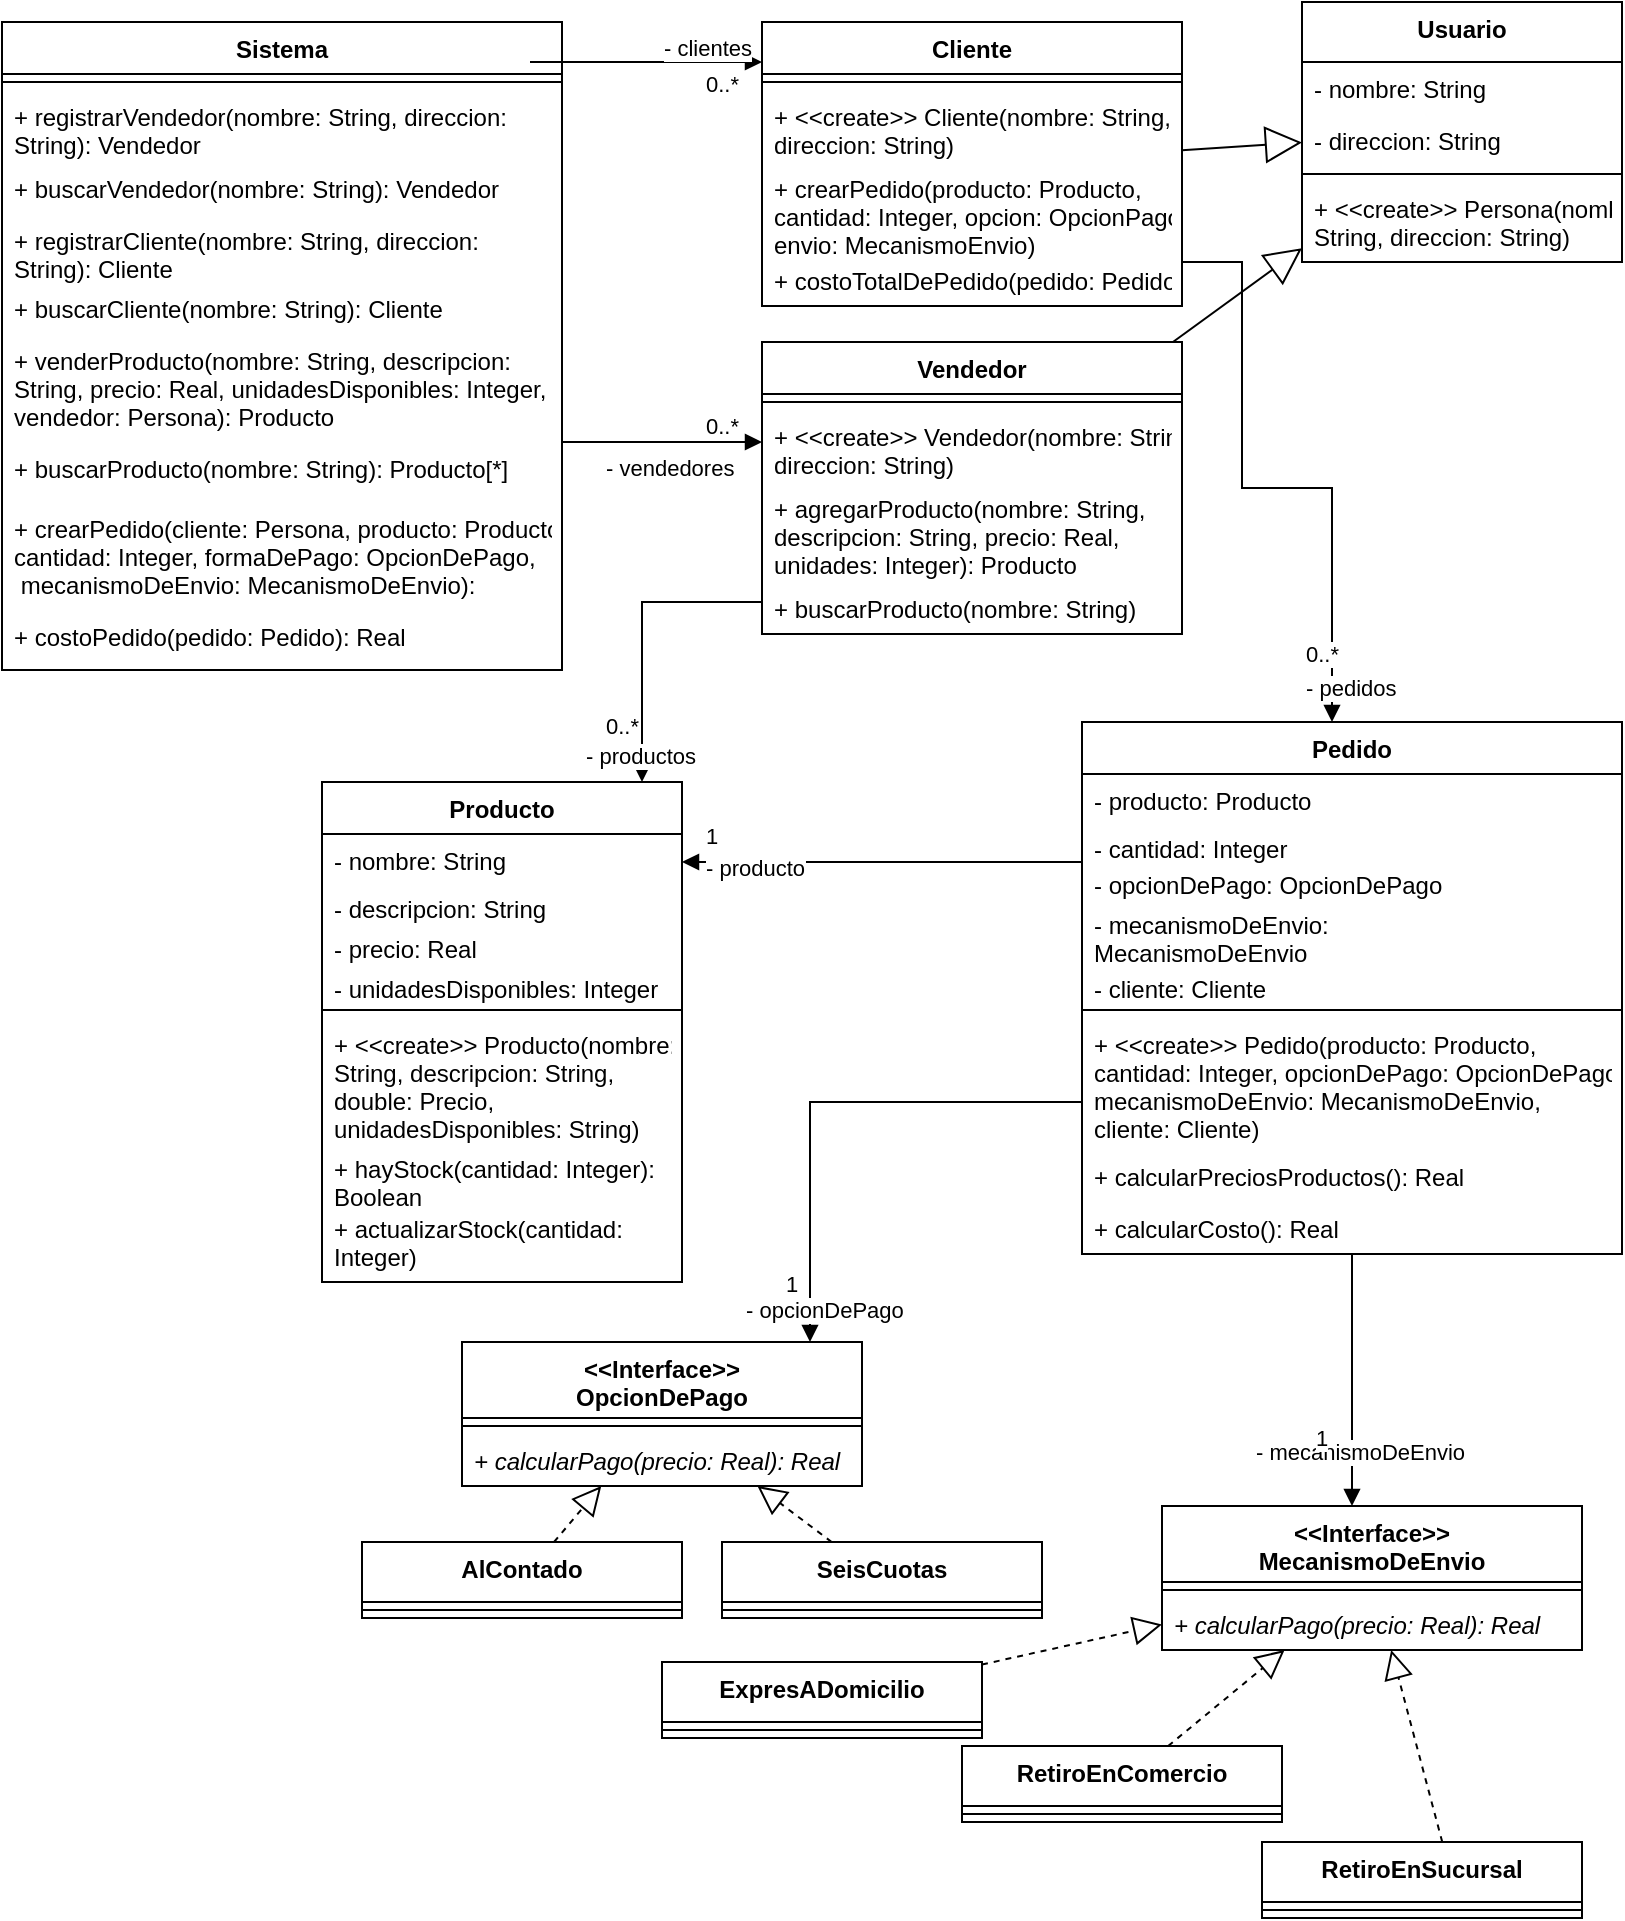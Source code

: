 <mxfile version="20.5.2"><diagram id="rovUUhZqyNxfby9aHjxq" name="Página-1"><mxGraphModel dx="737" dy="368" grid="1" gridSize="10" guides="1" tooltips="1" connect="1" arrows="1" fold="1" page="1" pageScale="1" pageWidth="827" pageHeight="1169" math="0" shadow="0"><root><mxCell id="0"/><mxCell id="1" parent="0"/><mxCell id="Bo5VjN37feJlCH2vYfD6-1" value="Sistema" style="swimlane;fontStyle=1;align=center;verticalAlign=top;childLayout=stackLayout;horizontal=1;startSize=26;horizontalStack=0;resizeParent=1;resizeParentMax=0;resizeLast=0;collapsible=1;marginBottom=0;" vertex="1" parent="1"><mxGeometry x="10" y="10" width="280" height="324" as="geometry"/></mxCell><mxCell id="Bo5VjN37feJlCH2vYfD6-3" value="" style="line;strokeWidth=1;fillColor=none;align=left;verticalAlign=middle;spacingTop=-1;spacingLeft=3;spacingRight=3;rotatable=0;labelPosition=right;points=[];portConstraint=eastwest;strokeColor=inherit;" vertex="1" parent="Bo5VjN37feJlCH2vYfD6-1"><mxGeometry y="26" width="280" height="8" as="geometry"/></mxCell><mxCell id="Bo5VjN37feJlCH2vYfD6-4" value="+ registrarVendedor(nombre: String, direccion: &#10;String): Vendedor" style="text;strokeColor=none;fillColor=none;align=left;verticalAlign=top;spacingLeft=4;spacingRight=4;overflow=hidden;rotatable=0;points=[[0,0.5],[1,0.5]];portConstraint=eastwest;" vertex="1" parent="Bo5VjN37feJlCH2vYfD6-1"><mxGeometry y="34" width="280" height="36" as="geometry"/></mxCell><mxCell id="Bo5VjN37feJlCH2vYfD6-5" value="+ buscarVendedor(nombre: String): Vendedor" style="text;strokeColor=none;fillColor=none;align=left;verticalAlign=top;spacingLeft=4;spacingRight=4;overflow=hidden;rotatable=0;points=[[0,0.5],[1,0.5]];portConstraint=eastwest;" vertex="1" parent="Bo5VjN37feJlCH2vYfD6-1"><mxGeometry y="70" width="280" height="26" as="geometry"/></mxCell><mxCell id="Bo5VjN37feJlCH2vYfD6-6" value="+ registrarCliente(nombre: String, direccion: &#10;String): Cliente" style="text;strokeColor=none;fillColor=none;align=left;verticalAlign=top;spacingLeft=4;spacingRight=4;overflow=hidden;rotatable=0;points=[[0,0.5],[1,0.5]];portConstraint=eastwest;" vertex="1" parent="Bo5VjN37feJlCH2vYfD6-1"><mxGeometry y="96" width="280" height="34" as="geometry"/></mxCell><mxCell id="Bo5VjN37feJlCH2vYfD6-7" value="+ buscarCliente(nombre: String): Cliente" style="text;strokeColor=none;fillColor=none;align=left;verticalAlign=top;spacingLeft=4;spacingRight=4;overflow=hidden;rotatable=0;points=[[0,0.5],[1,0.5]];portConstraint=eastwest;" vertex="1" parent="Bo5VjN37feJlCH2vYfD6-1"><mxGeometry y="130" width="280" height="26" as="geometry"/></mxCell><mxCell id="Bo5VjN37feJlCH2vYfD6-8" value="+ venderProducto(nombre: String, descripcion: &#10;String, precio: Real, unidadesDisponibles: Integer, &#10;vendedor: Persona): Producto" style="text;strokeColor=none;fillColor=none;align=left;verticalAlign=top;spacingLeft=4;spacingRight=4;overflow=hidden;rotatable=0;points=[[0,0.5],[1,0.5]];portConstraint=eastwest;" vertex="1" parent="Bo5VjN37feJlCH2vYfD6-1"><mxGeometry y="156" width="280" height="54" as="geometry"/></mxCell><mxCell id="Bo5VjN37feJlCH2vYfD6-9" value="+ buscarProducto(nombre: String): Producto[*]" style="text;strokeColor=none;fillColor=none;align=left;verticalAlign=top;spacingLeft=4;spacingRight=4;overflow=hidden;rotatable=0;points=[[0,0.5],[1,0.5]];portConstraint=eastwest;" vertex="1" parent="Bo5VjN37feJlCH2vYfD6-1"><mxGeometry y="210" width="280" height="30" as="geometry"/></mxCell><mxCell id="Bo5VjN37feJlCH2vYfD6-10" value="+ crearPedido(cliente: Persona, producto: Producto, &#10;cantidad: Integer, formaDePago: OpcionDePago, &#10; mecanismoDeEnvio: MecanismoDeEnvio): " style="text;strokeColor=none;fillColor=none;align=left;verticalAlign=top;spacingLeft=4;spacingRight=4;overflow=hidden;rotatable=0;points=[[0,0.5],[1,0.5]];portConstraint=eastwest;" vertex="1" parent="Bo5VjN37feJlCH2vYfD6-1"><mxGeometry y="240" width="280" height="54" as="geometry"/></mxCell><mxCell id="Bo5VjN37feJlCH2vYfD6-92" value="+ costoPedido(pedido: Pedido): Real" style="text;strokeColor=none;fillColor=none;align=left;verticalAlign=top;spacingLeft=4;spacingRight=4;overflow=hidden;rotatable=0;points=[[0,0.5],[1,0.5]];portConstraint=eastwest;" vertex="1" parent="Bo5VjN37feJlCH2vYfD6-1"><mxGeometry y="294" width="280" height="30" as="geometry"/></mxCell><mxCell id="Bo5VjN37feJlCH2vYfD6-11" value="Usuario" style="swimlane;fontStyle=1;align=center;verticalAlign=top;childLayout=stackLayout;horizontal=1;startSize=30;horizontalStack=0;resizeParent=1;resizeParentMax=0;resizeLast=0;collapsible=1;marginBottom=0;" vertex="1" parent="1"><mxGeometry x="660" width="160" height="130" as="geometry"/></mxCell><mxCell id="Bo5VjN37feJlCH2vYfD6-12" value="- nombre: String" style="text;strokeColor=none;fillColor=none;align=left;verticalAlign=top;spacingLeft=4;spacingRight=4;overflow=hidden;rotatable=0;points=[[0,0.5],[1,0.5]];portConstraint=eastwest;" vertex="1" parent="Bo5VjN37feJlCH2vYfD6-11"><mxGeometry y="30" width="160" height="26" as="geometry"/></mxCell><mxCell id="Bo5VjN37feJlCH2vYfD6-15" value="- direccion: String" style="text;strokeColor=none;fillColor=none;align=left;verticalAlign=top;spacingLeft=4;spacingRight=4;overflow=hidden;rotatable=0;points=[[0,0.5],[1,0.5]];portConstraint=eastwest;" vertex="1" parent="Bo5VjN37feJlCH2vYfD6-11"><mxGeometry y="56" width="160" height="26" as="geometry"/></mxCell><mxCell id="Bo5VjN37feJlCH2vYfD6-13" value="" style="line;strokeWidth=1;fillColor=none;align=left;verticalAlign=middle;spacingTop=-1;spacingLeft=3;spacingRight=3;rotatable=0;labelPosition=right;points=[];portConstraint=eastwest;strokeColor=inherit;" vertex="1" parent="Bo5VjN37feJlCH2vYfD6-11"><mxGeometry y="82" width="160" height="8" as="geometry"/></mxCell><mxCell id="Bo5VjN37feJlCH2vYfD6-14" value="+ &lt;&lt;create&gt;&gt; Persona(nombre: &#10;String, direccion: String)" style="text;strokeColor=none;fillColor=none;align=left;verticalAlign=top;spacingLeft=4;spacingRight=4;overflow=hidden;rotatable=0;points=[[0,0.5],[1,0.5]];portConstraint=eastwest;" vertex="1" parent="Bo5VjN37feJlCH2vYfD6-11"><mxGeometry y="90" width="160" height="40" as="geometry"/></mxCell><mxCell id="Bo5VjN37feJlCH2vYfD6-16" value="Vendedor" style="swimlane;fontStyle=1;align=center;verticalAlign=top;childLayout=stackLayout;horizontal=1;startSize=26;horizontalStack=0;resizeParent=1;resizeParentMax=0;resizeLast=0;collapsible=1;marginBottom=0;" vertex="1" parent="1"><mxGeometry x="390" y="170" width="210" height="146" as="geometry"/></mxCell><mxCell id="Bo5VjN37feJlCH2vYfD6-19" value="" style="line;strokeWidth=1;fillColor=none;align=left;verticalAlign=middle;spacingTop=-1;spacingLeft=3;spacingRight=3;rotatable=0;labelPosition=right;points=[];portConstraint=eastwest;strokeColor=inherit;" vertex="1" parent="Bo5VjN37feJlCH2vYfD6-16"><mxGeometry y="26" width="210" height="8" as="geometry"/></mxCell><mxCell id="Bo5VjN37feJlCH2vYfD6-94" value="+ &lt;&lt;create&gt;&gt; Vendedor(nombre: String, &#10;direccion: String)" style="text;strokeColor=none;fillColor=none;align=left;verticalAlign=top;spacingLeft=4;spacingRight=4;overflow=hidden;rotatable=0;points=[[0,0.5],[1,0.5]];portConstraint=eastwest;" vertex="1" parent="Bo5VjN37feJlCH2vYfD6-16"><mxGeometry y="34" width="210" height="36" as="geometry"/></mxCell><mxCell id="Bo5VjN37feJlCH2vYfD6-20" value="+ agregarProducto(nombre: String, &#10;descripcion: String, precio: Real, &#10;unidades: Integer): Producto" style="text;strokeColor=none;fillColor=none;align=left;verticalAlign=top;spacingLeft=4;spacingRight=4;overflow=hidden;rotatable=0;points=[[0,0.5],[1,0.5]];portConstraint=eastwest;" vertex="1" parent="Bo5VjN37feJlCH2vYfD6-16"><mxGeometry y="70" width="210" height="50" as="geometry"/></mxCell><mxCell id="Bo5VjN37feJlCH2vYfD6-46" value="+ buscarProducto(nombre: String)" style="text;strokeColor=none;fillColor=none;align=left;verticalAlign=top;spacingLeft=4;spacingRight=4;overflow=hidden;rotatable=0;points=[[0,0.5],[1,0.5]];portConstraint=eastwest;" vertex="1" parent="Bo5VjN37feJlCH2vYfD6-16"><mxGeometry y="120" width="210" height="26" as="geometry"/></mxCell><mxCell id="Bo5VjN37feJlCH2vYfD6-21" value="Cliente" style="swimlane;fontStyle=1;align=center;verticalAlign=top;childLayout=stackLayout;horizontal=1;startSize=26;horizontalStack=0;resizeParent=1;resizeParentMax=0;resizeLast=0;collapsible=1;marginBottom=0;" vertex="1" parent="1"><mxGeometry x="390" y="10" width="210" height="142" as="geometry"/></mxCell><mxCell id="Bo5VjN37feJlCH2vYfD6-24" value="" style="line;strokeWidth=1;fillColor=none;align=left;verticalAlign=middle;spacingTop=-1;spacingLeft=3;spacingRight=3;rotatable=0;labelPosition=right;points=[];portConstraint=eastwest;strokeColor=inherit;" vertex="1" parent="Bo5VjN37feJlCH2vYfD6-21"><mxGeometry y="26" width="210" height="8" as="geometry"/></mxCell><mxCell id="Bo5VjN37feJlCH2vYfD6-93" value="+ &lt;&lt;create&gt;&gt; Cliente(nombre: String, &#10;direccion: String)" style="text;strokeColor=none;fillColor=none;align=left;verticalAlign=top;spacingLeft=4;spacingRight=4;overflow=hidden;rotatable=0;points=[[0,0.5],[1,0.5]];portConstraint=eastwest;" vertex="1" parent="Bo5VjN37feJlCH2vYfD6-21"><mxGeometry y="34" width="210" height="36" as="geometry"/></mxCell><mxCell id="Bo5VjN37feJlCH2vYfD6-25" value="+ crearPedido(producto: Producto, &#10;cantidad: Integer, opcion: OpcionPago, &#10;envio: MecanismoEnvio)" style="text;strokeColor=none;fillColor=none;align=left;verticalAlign=top;spacingLeft=4;spacingRight=4;overflow=hidden;rotatable=0;points=[[0,0.5],[1,0.5]];portConstraint=eastwest;" vertex="1" parent="Bo5VjN37feJlCH2vYfD6-21"><mxGeometry y="70" width="210" height="46" as="geometry"/></mxCell><mxCell id="Bo5VjN37feJlCH2vYfD6-63" value="+ costoTotalDePedido(pedido: Pedido)" style="text;strokeColor=none;fillColor=none;align=left;verticalAlign=top;spacingLeft=4;spacingRight=4;overflow=hidden;rotatable=0;points=[[0,0.5],[1,0.5]];portConstraint=eastwest;" vertex="1" parent="Bo5VjN37feJlCH2vYfD6-21"><mxGeometry y="116" width="210" height="26" as="geometry"/></mxCell><mxCell id="Bo5VjN37feJlCH2vYfD6-32" value="- vendedores" style="endArrow=block;endFill=1;html=1;edgeStyle=orthogonalEdgeStyle;align=left;verticalAlign=top;rounded=0;" edge="1" parent="1" source="Bo5VjN37feJlCH2vYfD6-1" target="Bo5VjN37feJlCH2vYfD6-16"><mxGeometry x="-0.6" relative="1" as="geometry"><mxPoint x="350" y="280" as="sourcePoint"/><mxPoint x="510" y="280" as="targetPoint"/><Array as="points"><mxPoint x="340" y="220"/><mxPoint x="340" y="220"/></Array><mxPoint as="offset"/></mxGeometry></mxCell><mxCell id="Bo5VjN37feJlCH2vYfD6-33" value="0..*" style="edgeLabel;resizable=0;html=1;align=left;verticalAlign=bottom;" connectable="0" vertex="1" parent="Bo5VjN37feJlCH2vYfD6-32"><mxGeometry x="-1" relative="1" as="geometry"><mxPoint x="70" as="offset"/></mxGeometry></mxCell><mxCell id="Bo5VjN37feJlCH2vYfD6-34" value="- clientes" style="endArrow=block;endFill=1;html=1;edgeStyle=orthogonalEdgeStyle;align=left;verticalAlign=top;rounded=0;" edge="1" parent="1" target="Bo5VjN37feJlCH2vYfD6-21"><mxGeometry x="0.117" y="20" relative="1" as="geometry"><mxPoint x="274" y="30" as="sourcePoint"/><mxPoint x="554" y="50" as="targetPoint"/><Array as="points"><mxPoint x="360" y="30"/><mxPoint x="360" y="30"/></Array><mxPoint as="offset"/></mxGeometry></mxCell><mxCell id="Bo5VjN37feJlCH2vYfD6-35" value="0..*" style="edgeLabel;resizable=0;html=1;align=left;verticalAlign=bottom;" connectable="0" vertex="1" parent="Bo5VjN37feJlCH2vYfD6-34"><mxGeometry x="-1" relative="1" as="geometry"><mxPoint x="86" y="19" as="offset"/></mxGeometry></mxCell><mxCell id="Bo5VjN37feJlCH2vYfD6-26" value="Producto" style="swimlane;fontStyle=1;align=center;verticalAlign=top;childLayout=stackLayout;horizontal=1;startSize=26;horizontalStack=0;resizeParent=1;resizeParentMax=0;resizeLast=0;collapsible=1;marginBottom=0;" vertex="1" parent="1"><mxGeometry x="170" y="390" width="180" height="250" as="geometry"><mxRectangle x="440" y="360" width="90" height="30" as="alternateBounds"/></mxGeometry></mxCell><mxCell id="Bo5VjN37feJlCH2vYfD6-27" value="- nombre: String" style="text;strokeColor=none;fillColor=none;align=left;verticalAlign=top;spacingLeft=4;spacingRight=4;overflow=hidden;rotatable=0;points=[[0,0.5],[1,0.5]];portConstraint=eastwest;" vertex="1" parent="Bo5VjN37feJlCH2vYfD6-26"><mxGeometry y="26" width="180" height="24" as="geometry"/></mxCell><mxCell id="Bo5VjN37feJlCH2vYfD6-28" value="- descripcion: String" style="text;strokeColor=none;fillColor=none;align=left;verticalAlign=top;spacingLeft=4;spacingRight=4;overflow=hidden;rotatable=0;points=[[0,0.5],[1,0.5]];portConstraint=eastwest;" vertex="1" parent="Bo5VjN37feJlCH2vYfD6-26"><mxGeometry y="50" width="180" height="20" as="geometry"/></mxCell><mxCell id="Bo5VjN37feJlCH2vYfD6-31" value="- precio: Real" style="text;strokeColor=none;fillColor=none;align=left;verticalAlign=top;spacingLeft=4;spacingRight=4;overflow=hidden;rotatable=0;points=[[0,0.5],[1,0.5]];portConstraint=eastwest;" vertex="1" parent="Bo5VjN37feJlCH2vYfD6-26"><mxGeometry y="70" width="180" height="20" as="geometry"/></mxCell><mxCell id="Bo5VjN37feJlCH2vYfD6-119" value="- unidadesDisponibles: Integer" style="text;strokeColor=none;fillColor=none;align=left;verticalAlign=top;spacingLeft=4;spacingRight=4;overflow=hidden;rotatable=0;points=[[0,0.5],[1,0.5]];portConstraint=eastwest;" vertex="1" parent="Bo5VjN37feJlCH2vYfD6-26"><mxGeometry y="90" width="180" height="20" as="geometry"/></mxCell><mxCell id="Bo5VjN37feJlCH2vYfD6-29" value="" style="line;strokeWidth=1;fillColor=none;align=left;verticalAlign=middle;spacingTop=-1;spacingLeft=3;spacingRight=3;rotatable=0;labelPosition=right;points=[];portConstraint=eastwest;strokeColor=inherit;" vertex="1" parent="Bo5VjN37feJlCH2vYfD6-26"><mxGeometry y="110" width="180" height="8" as="geometry"/></mxCell><mxCell id="Bo5VjN37feJlCH2vYfD6-30" value="+ &lt;&lt;create&gt;&gt; Producto(nombre: &#10;String, descripcion: String, &#10;double: Precio, &#10;unidadesDisponibles: String)" style="text;strokeColor=none;fillColor=none;align=left;verticalAlign=top;spacingLeft=4;spacingRight=4;overflow=hidden;rotatable=0;points=[[0,0.5],[1,0.5]];portConstraint=eastwest;" vertex="1" parent="Bo5VjN37feJlCH2vYfD6-26"><mxGeometry y="118" width="180" height="62" as="geometry"/></mxCell><mxCell id="Bo5VjN37feJlCH2vYfD6-120" value="+ hayStock(cantidad: Integer): &#10;Boolean" style="text;strokeColor=none;fillColor=none;align=left;verticalAlign=top;spacingLeft=4;spacingRight=4;overflow=hidden;rotatable=0;points=[[0,0.5],[1,0.5]];portConstraint=eastwest;" vertex="1" parent="Bo5VjN37feJlCH2vYfD6-26"><mxGeometry y="180" width="180" height="30" as="geometry"/></mxCell><mxCell id="Bo5VjN37feJlCH2vYfD6-121" value="+ actualizarStock(cantidad: &#10;Integer)" style="text;strokeColor=none;fillColor=none;align=left;verticalAlign=top;spacingLeft=4;spacingRight=4;overflow=hidden;rotatable=0;points=[[0,0.5],[1,0.5]];portConstraint=eastwest;" vertex="1" parent="Bo5VjN37feJlCH2vYfD6-26"><mxGeometry y="210" width="180" height="40" as="geometry"/></mxCell><mxCell id="Bo5VjN37feJlCH2vYfD6-42" value="- productos" style="endArrow=block;endFill=1;html=1;edgeStyle=orthogonalEdgeStyle;align=left;verticalAlign=top;rounded=0;" edge="1" parent="1" source="Bo5VjN37feJlCH2vYfD6-16" target="Bo5VjN37feJlCH2vYfD6-26"><mxGeometry x="0.647" y="-30" relative="1" as="geometry"><mxPoint x="350" y="240" as="sourcePoint"/><mxPoint x="510" y="240" as="targetPoint"/><Array as="points"><mxPoint x="330" y="300"/></Array><mxPoint as="offset"/></mxGeometry></mxCell><mxCell id="Bo5VjN37feJlCH2vYfD6-43" value="0..*" style="edgeLabel;resizable=0;html=1;align=left;verticalAlign=bottom;" connectable="0" vertex="1" parent="Bo5VjN37feJlCH2vYfD6-42"><mxGeometry x="-1" relative="1" as="geometry"><mxPoint x="-80" y="70" as="offset"/></mxGeometry></mxCell><mxCell id="Bo5VjN37feJlCH2vYfD6-44" value="" style="endArrow=block;endSize=16;endFill=0;html=1;rounded=0;" edge="1" parent="1" source="Bo5VjN37feJlCH2vYfD6-16" target="Bo5VjN37feJlCH2vYfD6-11"><mxGeometry width="160" relative="1" as="geometry"><mxPoint x="450" y="220" as="sourcePoint"/><mxPoint x="610" y="220" as="targetPoint"/></mxGeometry></mxCell><mxCell id="Bo5VjN37feJlCH2vYfD6-45" value="" style="endArrow=block;endSize=16;endFill=0;html=1;rounded=0;" edge="1" parent="1" source="Bo5VjN37feJlCH2vYfD6-21" target="Bo5VjN37feJlCH2vYfD6-11"><mxGeometry width="160" relative="1" as="geometry"><mxPoint x="610" y="151.966" as="sourcePoint"/><mxPoint x="687" y="122.095" as="targetPoint"/></mxGeometry></mxCell><mxCell id="Bo5VjN37feJlCH2vYfD6-48" value="&lt;&lt;Interface&gt;&gt;&#10;OpcionDePago" style="swimlane;fontStyle=1;align=center;verticalAlign=top;childLayout=stackLayout;horizontal=1;startSize=38;horizontalStack=0;resizeParent=1;resizeParentMax=0;resizeLast=0;collapsible=1;marginBottom=0;" vertex="1" parent="1"><mxGeometry x="240" y="670" width="200" height="72" as="geometry"/></mxCell><mxCell id="Bo5VjN37feJlCH2vYfD6-50" value="" style="line;strokeWidth=1;fillColor=none;align=left;verticalAlign=middle;spacingTop=-1;spacingLeft=3;spacingRight=3;rotatable=0;labelPosition=right;points=[];portConstraint=eastwest;strokeColor=inherit;" vertex="1" parent="Bo5VjN37feJlCH2vYfD6-48"><mxGeometry y="38" width="200" height="8" as="geometry"/></mxCell><mxCell id="Bo5VjN37feJlCH2vYfD6-51" value="+ calcularPago(precio: Real): Real" style="text;strokeColor=none;fillColor=none;align=left;verticalAlign=top;spacingLeft=4;spacingRight=4;overflow=hidden;rotatable=0;points=[[0,0.5],[1,0.5]];portConstraint=eastwest;fontStyle=2" vertex="1" parent="Bo5VjN37feJlCH2vYfD6-48"><mxGeometry y="46" width="200" height="26" as="geometry"/></mxCell><mxCell id="Bo5VjN37feJlCH2vYfD6-52" value="Pedido" style="swimlane;fontStyle=1;align=center;verticalAlign=top;childLayout=stackLayout;horizontal=1;startSize=26;horizontalStack=0;resizeParent=1;resizeParentMax=0;resizeLast=0;collapsible=1;marginBottom=0;" vertex="1" parent="1"><mxGeometry x="550" y="360" width="270" height="266" as="geometry"><mxRectangle x="440" y="360" width="90" height="30" as="alternateBounds"/></mxGeometry></mxCell><mxCell id="Bo5VjN37feJlCH2vYfD6-102" value="- producto: Producto" style="text;strokeColor=none;fillColor=none;align=left;verticalAlign=top;spacingLeft=4;spacingRight=4;overflow=hidden;rotatable=0;points=[[0,0.5],[1,0.5]];portConstraint=eastwest;" vertex="1" parent="Bo5VjN37feJlCH2vYfD6-52"><mxGeometry y="26" width="270" height="24" as="geometry"/></mxCell><mxCell id="Bo5VjN37feJlCH2vYfD6-54" value="- cantidad: Integer" style="text;strokeColor=none;fillColor=none;align=left;verticalAlign=top;spacingLeft=4;spacingRight=4;overflow=hidden;rotatable=0;points=[[0,0.5],[1,0.5]];portConstraint=eastwest;" vertex="1" parent="Bo5VjN37feJlCH2vYfD6-52"><mxGeometry y="50" width="270" height="18" as="geometry"/></mxCell><mxCell id="Bo5VjN37feJlCH2vYfD6-101" value="- opcionDePago: OpcionDePago" style="text;strokeColor=none;fillColor=none;align=left;verticalAlign=top;spacingLeft=4;spacingRight=4;overflow=hidden;rotatable=0;points=[[0,0.5],[1,0.5]];portConstraint=eastwest;" vertex="1" parent="Bo5VjN37feJlCH2vYfD6-52"><mxGeometry y="68" width="270" height="20" as="geometry"/></mxCell><mxCell id="Bo5VjN37feJlCH2vYfD6-104" value="- mecanismoDeEnvio: &#10;MecanismoDeEnvio" style="text;strokeColor=none;fillColor=none;align=left;verticalAlign=top;spacingLeft=4;spacingRight=4;overflow=hidden;rotatable=0;points=[[0,0.5],[1,0.5]];portConstraint=eastwest;" vertex="1" parent="Bo5VjN37feJlCH2vYfD6-52"><mxGeometry y="88" width="270" height="32" as="geometry"/></mxCell><mxCell id="Bo5VjN37feJlCH2vYfD6-103" value="- cliente: Cliente" style="text;strokeColor=none;fillColor=none;align=left;verticalAlign=top;spacingLeft=4;spacingRight=4;overflow=hidden;rotatable=0;points=[[0,0.5],[1,0.5]];portConstraint=eastwest;" vertex="1" parent="Bo5VjN37feJlCH2vYfD6-52"><mxGeometry y="120" width="270" height="20" as="geometry"/></mxCell><mxCell id="Bo5VjN37feJlCH2vYfD6-56" value="" style="line;strokeWidth=1;fillColor=none;align=left;verticalAlign=middle;spacingTop=-1;spacingLeft=3;spacingRight=3;rotatable=0;labelPosition=right;points=[];portConstraint=eastwest;strokeColor=inherit;" vertex="1" parent="Bo5VjN37feJlCH2vYfD6-52"><mxGeometry y="140" width="270" height="8" as="geometry"/></mxCell><mxCell id="Bo5VjN37feJlCH2vYfD6-100" value="+ &lt;&lt;create&gt;&gt; Pedido(producto: Producto, &#10;cantidad: Integer, opcionDePago: OpcionDePago, &#10;mecanismoDeEnvio: MecanismoDeEnvio, &#10;cliente: Cliente)" style="text;strokeColor=none;fillColor=none;align=left;verticalAlign=top;spacingLeft=4;spacingRight=4;overflow=hidden;rotatable=0;points=[[0,0.5],[1,0.5]];portConstraint=eastwest;" vertex="1" parent="Bo5VjN37feJlCH2vYfD6-52"><mxGeometry y="148" width="270" height="66" as="geometry"/></mxCell><mxCell id="Bo5VjN37feJlCH2vYfD6-57" value="+ calcularPreciosProductos(): Real " style="text;strokeColor=none;fillColor=none;align=left;verticalAlign=top;spacingLeft=4;spacingRight=4;overflow=hidden;rotatable=0;points=[[0,0.5],[1,0.5]];portConstraint=eastwest;" vertex="1" parent="Bo5VjN37feJlCH2vYfD6-52"><mxGeometry y="214" width="270" height="26" as="geometry"/></mxCell><mxCell id="Bo5VjN37feJlCH2vYfD6-99" value="+ calcularCosto(): Real" style="text;strokeColor=none;fillColor=none;align=left;verticalAlign=top;spacingLeft=4;spacingRight=4;overflow=hidden;rotatable=0;points=[[0,0.5],[1,0.5]];portConstraint=eastwest;" vertex="1" parent="Bo5VjN37feJlCH2vYfD6-52"><mxGeometry y="240" width="270" height="26" as="geometry"/></mxCell><mxCell id="Bo5VjN37feJlCH2vYfD6-64" value="- producto" style="endArrow=block;endFill=1;html=1;edgeStyle=orthogonalEdgeStyle;align=left;verticalAlign=top;rounded=0;" edge="1" parent="1" source="Bo5VjN37feJlCH2vYfD6-52" target="Bo5VjN37feJlCH2vYfD6-26"><mxGeometry x="0.9" y="-10" relative="1" as="geometry"><mxPoint x="450" y="470" as="sourcePoint"/><mxPoint x="610" y="470" as="targetPoint"/><Array as="points"><mxPoint x="400" y="430"/><mxPoint x="400" y="430"/></Array><mxPoint as="offset"/></mxGeometry></mxCell><mxCell id="Bo5VjN37feJlCH2vYfD6-65" value="1" style="edgeLabel;resizable=0;html=1;align=left;verticalAlign=bottom;" connectable="0" vertex="1" parent="Bo5VjN37feJlCH2vYfD6-64"><mxGeometry x="-1" relative="1" as="geometry"><mxPoint x="-190" y="-5" as="offset"/></mxGeometry></mxCell><mxCell id="Bo5VjN37feJlCH2vYfD6-66" value="&lt;&lt;Interface&gt;&gt;&#10;MecanismoDeEnvio" style="swimlane;fontStyle=1;align=center;verticalAlign=top;childLayout=stackLayout;horizontal=1;startSize=38;horizontalStack=0;resizeParent=1;resizeParentMax=0;resizeLast=0;collapsible=1;marginBottom=0;" vertex="1" parent="1"><mxGeometry x="590" y="752" width="210" height="72" as="geometry"/></mxCell><mxCell id="Bo5VjN37feJlCH2vYfD6-67" value="" style="line;strokeWidth=1;fillColor=none;align=left;verticalAlign=middle;spacingTop=-1;spacingLeft=3;spacingRight=3;rotatable=0;labelPosition=right;points=[];portConstraint=eastwest;strokeColor=inherit;" vertex="1" parent="Bo5VjN37feJlCH2vYfD6-66"><mxGeometry y="38" width="210" height="8" as="geometry"/></mxCell><mxCell id="Bo5VjN37feJlCH2vYfD6-68" value="+ calcularPago(precio: Real): Real" style="text;strokeColor=none;fillColor=none;align=left;verticalAlign=top;spacingLeft=4;spacingRight=4;overflow=hidden;rotatable=0;points=[[0,0.5],[1,0.5]];portConstraint=eastwest;fontStyle=2" vertex="1" parent="Bo5VjN37feJlCH2vYfD6-66"><mxGeometry y="46" width="210" height="26" as="geometry"/></mxCell><mxCell id="Bo5VjN37feJlCH2vYfD6-69" value="AlContado" style="swimlane;fontStyle=1;align=center;verticalAlign=top;childLayout=stackLayout;horizontal=1;startSize=30;horizontalStack=0;resizeParent=1;resizeParentMax=0;resizeLast=0;collapsible=1;marginBottom=0;" vertex="1" parent="1"><mxGeometry x="190" y="770" width="160" height="38" as="geometry"/></mxCell><mxCell id="Bo5VjN37feJlCH2vYfD6-70" value="" style="line;strokeWidth=1;fillColor=none;align=left;verticalAlign=middle;spacingTop=-1;spacingLeft=3;spacingRight=3;rotatable=0;labelPosition=right;points=[];portConstraint=eastwest;strokeColor=inherit;" vertex="1" parent="Bo5VjN37feJlCH2vYfD6-69"><mxGeometry y="30" width="160" height="8" as="geometry"/></mxCell><mxCell id="Bo5VjN37feJlCH2vYfD6-72" value="SeisCuotas" style="swimlane;fontStyle=1;align=center;verticalAlign=top;childLayout=stackLayout;horizontal=1;startSize=30;horizontalStack=0;resizeParent=1;resizeParentMax=0;resizeLast=0;collapsible=1;marginBottom=0;" vertex="1" parent="1"><mxGeometry x="370" y="770" width="160" height="38" as="geometry"/></mxCell><mxCell id="Bo5VjN37feJlCH2vYfD6-73" value="" style="line;strokeWidth=1;fillColor=none;align=left;verticalAlign=middle;spacingTop=-1;spacingLeft=3;spacingRight=3;rotatable=0;labelPosition=right;points=[];portConstraint=eastwest;strokeColor=inherit;" vertex="1" parent="Bo5VjN37feJlCH2vYfD6-72"><mxGeometry y="30" width="160" height="8" as="geometry"/></mxCell><mxCell id="Bo5VjN37feJlCH2vYfD6-75" value="" style="endArrow=block;dashed=1;endFill=0;endSize=12;html=1;rounded=0;" edge="1" parent="1" source="Bo5VjN37feJlCH2vYfD6-72" target="Bo5VjN37feJlCH2vYfD6-48"><mxGeometry width="160" relative="1" as="geometry"><mxPoint x="400" y="700" as="sourcePoint"/><mxPoint x="560" y="700" as="targetPoint"/></mxGeometry></mxCell><mxCell id="Bo5VjN37feJlCH2vYfD6-76" value="" style="endArrow=block;dashed=1;endFill=0;endSize=12;html=1;rounded=0;" edge="1" parent="1" source="Bo5VjN37feJlCH2vYfD6-69" target="Bo5VjN37feJlCH2vYfD6-48"><mxGeometry width="160" relative="1" as="geometry"><mxPoint x="478.903" y="710" as="sourcePoint"/><mxPoint x="445.027" y="652" as="targetPoint"/></mxGeometry></mxCell><mxCell id="Bo5VjN37feJlCH2vYfD6-79" value="- mecanismoDeEnvio" style="endArrow=block;endFill=1;html=1;edgeStyle=orthogonalEdgeStyle;align=left;verticalAlign=top;rounded=0;" edge="1" parent="1" source="Bo5VjN37feJlCH2vYfD6-52" target="Bo5VjN37feJlCH2vYfD6-66"><mxGeometry x="0.36" y="-50" relative="1" as="geometry"><mxPoint x="400" y="530" as="sourcePoint"/><mxPoint x="740" y="510" as="targetPoint"/><Array as="points"><mxPoint x="700" y="460"/><mxPoint x="700" y="460"/></Array><mxPoint as="offset"/></mxGeometry></mxCell><mxCell id="Bo5VjN37feJlCH2vYfD6-80" value="1" style="edgeLabel;resizable=0;html=1;align=left;verticalAlign=bottom;" connectable="0" vertex="1" parent="Bo5VjN37feJlCH2vYfD6-79"><mxGeometry x="-1" relative="1" as="geometry"><mxPoint x="-20" y="100" as="offset"/></mxGeometry></mxCell><mxCell id="Bo5VjN37feJlCH2vYfD6-81" value="- opcionDePago" style="endArrow=block;endFill=1;html=1;edgeStyle=orthogonalEdgeStyle;align=left;verticalAlign=top;rounded=0;" edge="1" parent="1" source="Bo5VjN37feJlCH2vYfD6-52" target="Bo5VjN37feJlCH2vYfD6-48"><mxGeometry x="0.775" y="-34" relative="1" as="geometry"><mxPoint x="400" y="430" as="sourcePoint"/><mxPoint x="560" y="430" as="targetPoint"/><Array as="points"><mxPoint x="414" y="550"/></Array><mxPoint as="offset"/></mxGeometry></mxCell><mxCell id="Bo5VjN37feJlCH2vYfD6-82" value="1" style="edgeLabel;resizable=0;html=1;align=left;verticalAlign=bottom;" connectable="0" vertex="1" parent="Bo5VjN37feJlCH2vYfD6-81"><mxGeometry x="-1" relative="1" as="geometry"><mxPoint x="-150" y="99" as="offset"/></mxGeometry></mxCell><mxCell id="Bo5VjN37feJlCH2vYfD6-107" value="- pedidos" style="endArrow=block;endFill=1;html=1;edgeStyle=orthogonalEdgeStyle;align=left;verticalAlign=top;rounded=0;" edge="1" parent="1" source="Bo5VjN37feJlCH2vYfD6-21" target="Bo5VjN37feJlCH2vYfD6-52"><mxGeometry x="0.803" y="-15" relative="1" as="geometry"><mxPoint x="240" y="240" as="sourcePoint"/><mxPoint x="400" y="240" as="targetPoint"/><Array as="points"><mxPoint x="630" y="130"/><mxPoint x="630" y="243"/><mxPoint x="675" y="243"/></Array><mxPoint as="offset"/></mxGeometry></mxCell><mxCell id="Bo5VjN37feJlCH2vYfD6-108" value="0..*" style="edgeLabel;resizable=0;html=1;align=left;verticalAlign=bottom;" connectable="0" vertex="1" parent="Bo5VjN37feJlCH2vYfD6-107"><mxGeometry x="-1" relative="1" as="geometry"><mxPoint x="60" y="204" as="offset"/></mxGeometry></mxCell><mxCell id="Bo5VjN37feJlCH2vYfD6-110" value="ExpresADomicilio" style="swimlane;fontStyle=1;align=center;verticalAlign=top;childLayout=stackLayout;horizontal=1;startSize=30;horizontalStack=0;resizeParent=1;resizeParentMax=0;resizeLast=0;collapsible=1;marginBottom=0;" vertex="1" parent="1"><mxGeometry x="340" y="830" width="160" height="38" as="geometry"/></mxCell><mxCell id="Bo5VjN37feJlCH2vYfD6-111" value="" style="line;strokeWidth=1;fillColor=none;align=left;verticalAlign=middle;spacingTop=-1;spacingLeft=3;spacingRight=3;rotatable=0;labelPosition=right;points=[];portConstraint=eastwest;strokeColor=inherit;" vertex="1" parent="Bo5VjN37feJlCH2vYfD6-110"><mxGeometry y="30" width="160" height="8" as="geometry"/></mxCell><mxCell id="Bo5VjN37feJlCH2vYfD6-112" value="RetiroEnComercio" style="swimlane;fontStyle=1;align=center;verticalAlign=top;childLayout=stackLayout;horizontal=1;startSize=30;horizontalStack=0;resizeParent=1;resizeParentMax=0;resizeLast=0;collapsible=1;marginBottom=0;" vertex="1" parent="1"><mxGeometry x="490" y="872" width="160" height="38" as="geometry"/></mxCell><mxCell id="Bo5VjN37feJlCH2vYfD6-113" value="" style="line;strokeWidth=1;fillColor=none;align=left;verticalAlign=middle;spacingTop=-1;spacingLeft=3;spacingRight=3;rotatable=0;labelPosition=right;points=[];portConstraint=eastwest;strokeColor=inherit;" vertex="1" parent="Bo5VjN37feJlCH2vYfD6-112"><mxGeometry y="30" width="160" height="8" as="geometry"/></mxCell><mxCell id="Bo5VjN37feJlCH2vYfD6-114" value="RetiroEnSucursal" style="swimlane;fontStyle=1;align=center;verticalAlign=top;childLayout=stackLayout;horizontal=1;startSize=30;horizontalStack=0;resizeParent=1;resizeParentMax=0;resizeLast=0;collapsible=1;marginBottom=0;" vertex="1" parent="1"><mxGeometry x="640" y="920" width="160" height="38" as="geometry"/></mxCell><mxCell id="Bo5VjN37feJlCH2vYfD6-115" value="" style="line;strokeWidth=1;fillColor=none;align=left;verticalAlign=middle;spacingTop=-1;spacingLeft=3;spacingRight=3;rotatable=0;labelPosition=right;points=[];portConstraint=eastwest;strokeColor=inherit;" vertex="1" parent="Bo5VjN37feJlCH2vYfD6-114"><mxGeometry y="30" width="160" height="8" as="geometry"/></mxCell><mxCell id="Bo5VjN37feJlCH2vYfD6-116" value="" style="endArrow=block;dashed=1;endFill=0;endSize=12;html=1;rounded=0;" edge="1" parent="1" source="Bo5VjN37feJlCH2vYfD6-114" target="Bo5VjN37feJlCH2vYfD6-66"><mxGeometry width="160" relative="1" as="geometry"><mxPoint x="680.0" y="874" as="sourcePoint"/><mxPoint x="691.429" y="852" as="targetPoint"/><Array as="points"><mxPoint x="730.13" y="920"/></Array></mxGeometry></mxCell><mxCell id="Bo5VjN37feJlCH2vYfD6-117" value="" style="endArrow=block;dashed=1;endFill=0;endSize=12;html=1;rounded=0;" edge="1" parent="1" source="Bo5VjN37feJlCH2vYfD6-112" target="Bo5VjN37feJlCH2vYfD6-66"><mxGeometry width="160" relative="1" as="geometry"><mxPoint x="329.87" y="734" as="sourcePoint"/><mxPoint x="341.299" y="712" as="targetPoint"/></mxGeometry></mxCell><mxCell id="Bo5VjN37feJlCH2vYfD6-118" value="" style="endArrow=block;dashed=1;endFill=0;endSize=12;html=1;rounded=0;" edge="1" parent="1" source="Bo5VjN37feJlCH2vYfD6-110" target="Bo5VjN37feJlCH2vYfD6-66"><mxGeometry width="160" relative="1" as="geometry"><mxPoint x="339.87" y="744" as="sourcePoint"/><mxPoint x="351.299" y="722" as="targetPoint"/></mxGeometry></mxCell></root></mxGraphModel></diagram></mxfile>